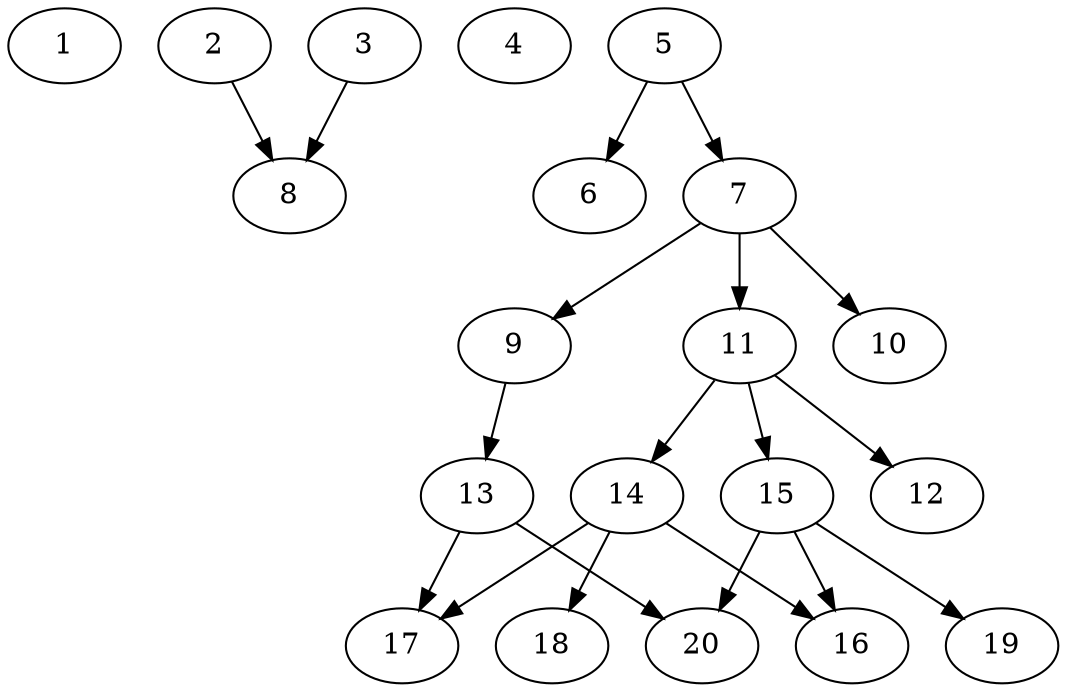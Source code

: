 // DAG automatically generated by daggen at Sat Jul 27 15:37:47 2019
// ./daggen --dot -n 20 --ccr 0.5 --fat 0.5 --regular 0.5 --density 0.4 --mindata 5242880 --maxdata 52428800 
digraph G {
  1 [size="46030848", alpha="0.06", expect_size="23015424"] 
  2 [size="30920704", alpha="0.20", expect_size="15460352"] 
  2 -> 8 [size ="15460352"]
  3 [size="62214144", alpha="0.11", expect_size="31107072"] 
  3 -> 8 [size ="31107072"]
  4 [size="69683200", alpha="0.17", expect_size="34841600"] 
  5 [size="11411456", alpha="0.19", expect_size="5705728"] 
  5 -> 6 [size ="5705728"]
  5 -> 7 [size ="5705728"]
  6 [size="61331456", alpha="0.07", expect_size="30665728"] 
  7 [size="11315200", alpha="0.06", expect_size="5657600"] 
  7 -> 9 [size ="5657600"]
  7 -> 10 [size ="5657600"]
  7 -> 11 [size ="5657600"]
  8 [size="90982400", alpha="0.12", expect_size="45491200"] 
  9 [size="99674112", alpha="0.10", expect_size="49837056"] 
  9 -> 13 [size ="49837056"]
  10 [size="38543360", alpha="0.02", expect_size="19271680"] 
  11 [size="18464768", alpha="0.07", expect_size="9232384"] 
  11 -> 12 [size ="9232384"]
  11 -> 14 [size ="9232384"]
  11 -> 15 [size ="9232384"]
  12 [size="48031744", alpha="0.06", expect_size="24015872"] 
  13 [size="46952448", alpha="0.07", expect_size="23476224"] 
  13 -> 17 [size ="23476224"]
  13 -> 20 [size ="23476224"]
  14 [size="97900544", alpha="0.16", expect_size="48950272"] 
  14 -> 16 [size ="48950272"]
  14 -> 17 [size ="48950272"]
  14 -> 18 [size ="48950272"]
  15 [size="82282496", alpha="0.18", expect_size="41141248"] 
  15 -> 16 [size ="41141248"]
  15 -> 19 [size ="41141248"]
  15 -> 20 [size ="41141248"]
  16 [size="77056000", alpha="0.12", expect_size="38528000"] 
  17 [size="13860864", alpha="0.10", expect_size="6930432"] 
  18 [size="44423168", alpha="0.12", expect_size="22211584"] 
  19 [size="103118848", alpha="0.16", expect_size="51559424"] 
  20 [size="55883776", alpha="0.06", expect_size="27941888"] 
}
